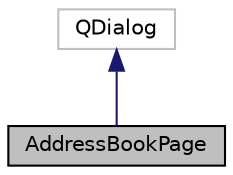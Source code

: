 digraph "AddressBookPage"
{
 // LATEX_PDF_SIZE
  edge [fontname="Helvetica",fontsize="10",labelfontname="Helvetica",labelfontsize="10"];
  node [fontname="Helvetica",fontsize="10",shape=record];
  Node0 [label="AddressBookPage",height=0.2,width=0.4,color="black", fillcolor="grey75", style="filled", fontcolor="black",tooltip=" "];
  Node1 -> Node0 [dir="back",color="midnightblue",fontsize="10",style="solid",fontname="Helvetica"];
  Node1 [label="QDialog",height=0.2,width=0.4,color="grey75", fillcolor="white", style="filled",tooltip=" "];
}
